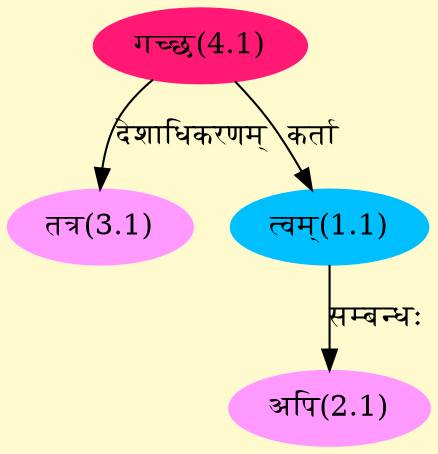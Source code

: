 digraph G{
rankdir=BT;
 compound=true;
 bgcolor="lemonchiffon1";
Node1_1 [style=filled, color="#00BFFF" label = "त्वम्(1.1)"]
Node4_1 [style=filled, color="#FF1975" label = "गच्छ(4.1)"]
Node2_1 [style=filled, color="#FF99FF" label = "अपि(2.1)"]
Node3_1 [style=filled, color="#FF99FF" label = "तत्र(3.1)"]
/* Start of Relations section */

Node1_1 -> Node4_1 [  label="कर्ता"  dir="back" ]
Node2_1 -> Node1_1 [  label="सम्बन्धः"  dir="back" ]
Node3_1 -> Node4_1 [  label="देशाधिकरणम्"  dir="back" ]
}
